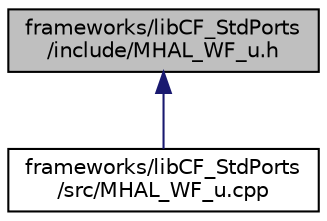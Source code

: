 digraph "frameworks/libCF_StdPorts/include/MHAL_WF_u.h"
{
 // INTERACTIVE_SVG=YES
  edge [fontname="Helvetica",fontsize="10",labelfontname="Helvetica",labelfontsize="10"];
  node [fontname="Helvetica",fontsize="10",shape=record];
  Node1 [label="frameworks/libCF_StdPorts\l/include/MHAL_WF_u.h",height=0.2,width=0.4,color="black", fillcolor="grey75", style="filled", fontcolor="black"];
  Node1 -> Node2 [dir="back",color="midnightblue",fontsize="10",style="solid",fontname="Helvetica"];
  Node2 [label="frameworks/libCF_StdPorts\l/src/MHAL_WF_u.cpp",height=0.2,width=0.4,color="black", fillcolor="white", style="filled",URL="$_m_h_a_l___w_f__u_8cpp.html"];
}

